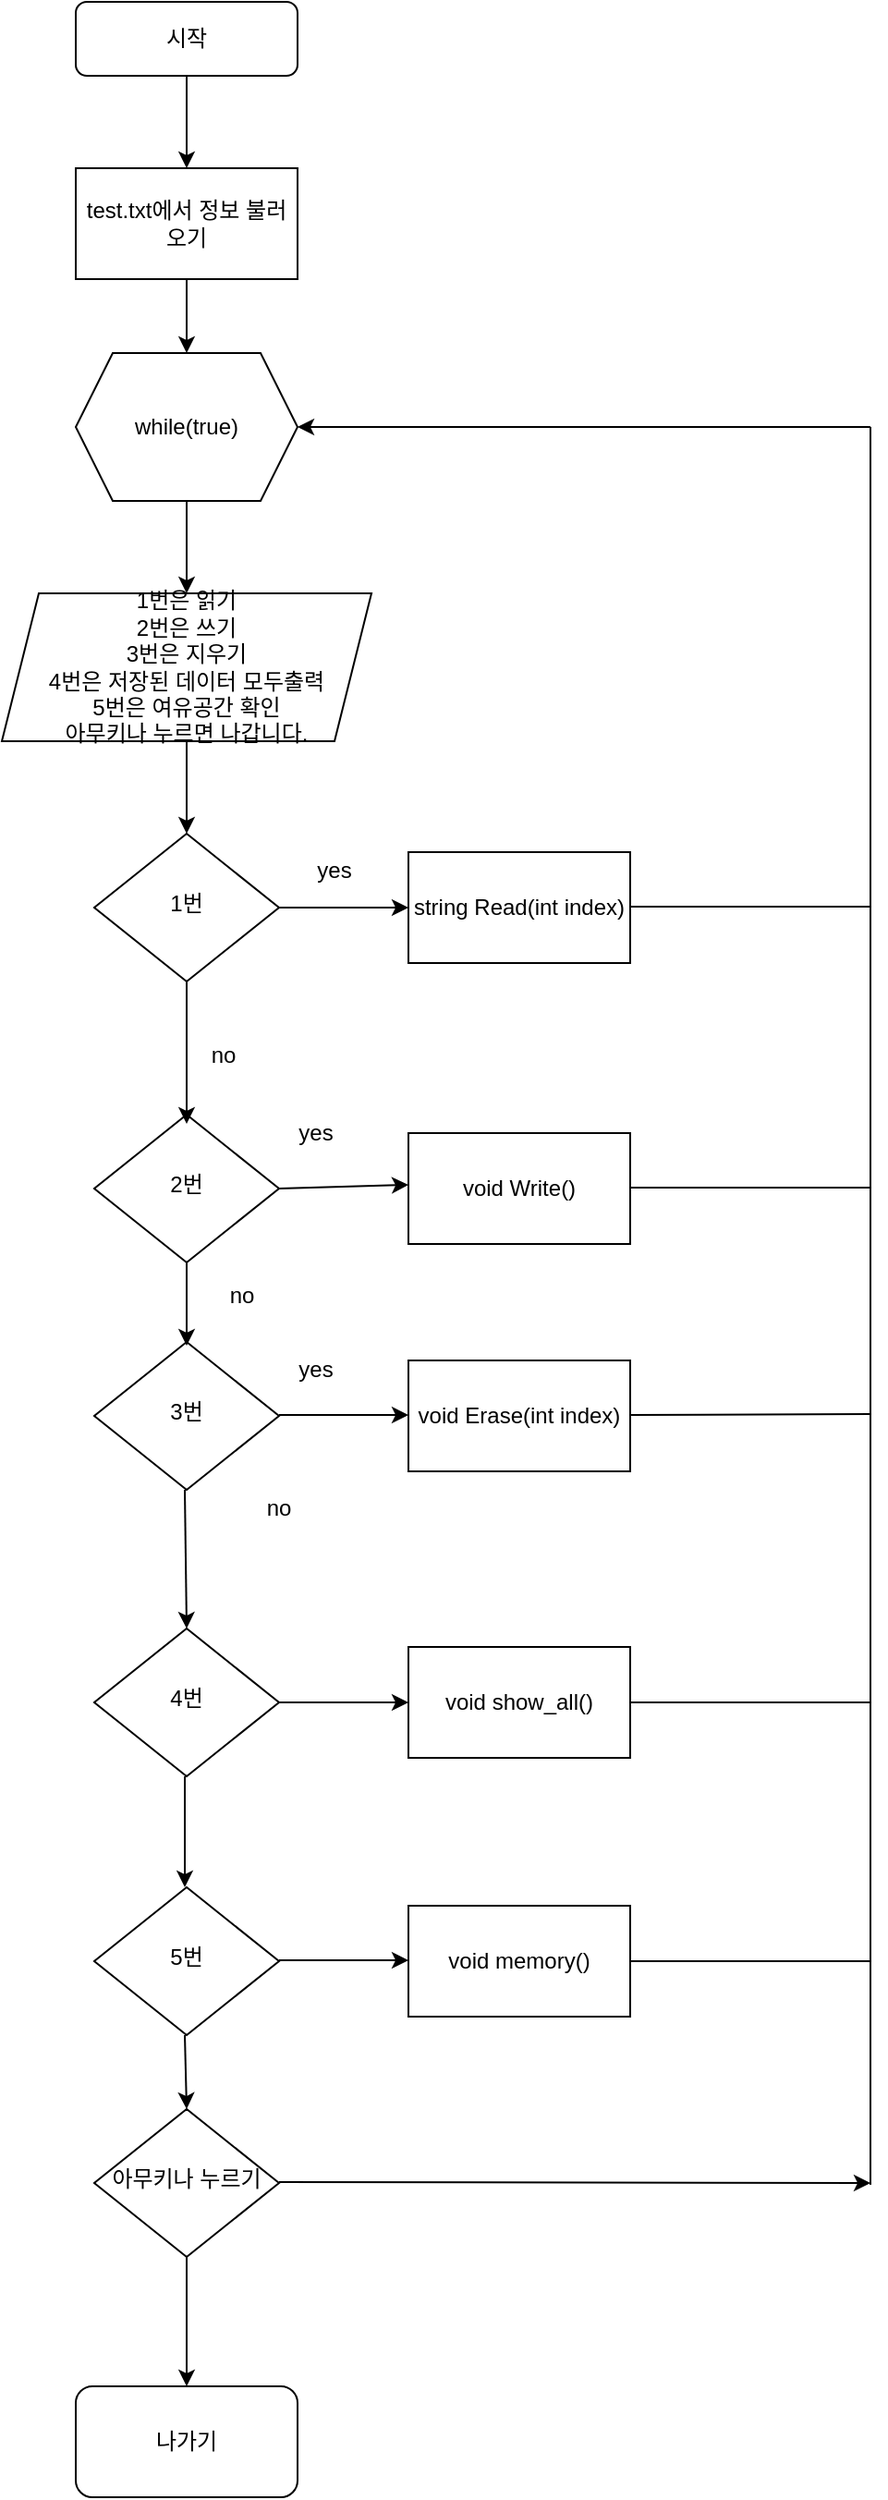 <mxfile version="13.10.6" type="github" pages="4">
  <diagram id="C5RBs43oDa-KdzZeNtuy" name="Page-1">
    <mxGraphModel dx="1422" dy="762" grid="1" gridSize="10" guides="1" tooltips="1" connect="1" arrows="1" fold="1" page="1" pageScale="1" pageWidth="1200" pageHeight="1920" math="0" shadow="0">
      <root>
        <mxCell id="WIyWlLk6GJQsqaUBKTNV-0" />
        <mxCell id="WIyWlLk6GJQsqaUBKTNV-1" parent="WIyWlLk6GJQsqaUBKTNV-0" />
        <mxCell id="WIyWlLk6GJQsqaUBKTNV-3" value="시작" style="rounded=1;whiteSpace=wrap;html=1;fontSize=12;glass=0;strokeWidth=1;shadow=0;" parent="WIyWlLk6GJQsqaUBKTNV-1" vertex="1">
          <mxGeometry x="160" y="80" width="120" height="40" as="geometry" />
        </mxCell>
        <mxCell id="WIyWlLk6GJQsqaUBKTNV-10" value="1번" style="rhombus;whiteSpace=wrap;html=1;shadow=0;fontFamily=Helvetica;fontSize=12;align=center;strokeWidth=1;spacing=6;spacingTop=-4;" parent="WIyWlLk6GJQsqaUBKTNV-1" vertex="1">
          <mxGeometry x="170" y="530" width="100" height="80" as="geometry" />
        </mxCell>
        <mxCell id="GWrZyjaNcycKDQl1QaTX-0" value="test.txt에서 정보 불러오기" style="rounded=0;whiteSpace=wrap;html=1;" parent="WIyWlLk6GJQsqaUBKTNV-1" vertex="1">
          <mxGeometry x="160" y="170" width="120" height="60" as="geometry" />
        </mxCell>
        <mxCell id="GWrZyjaNcycKDQl1QaTX-1" value="" style="endArrow=classic;html=1;exitX=0.5;exitY=1;exitDx=0;exitDy=0;" parent="WIyWlLk6GJQsqaUBKTNV-1" source="GWrZyjaNcycKDQl1QaTX-0" edge="1">
          <mxGeometry width="50" height="50" relative="1" as="geometry">
            <mxPoint x="540" y="420" as="sourcePoint" />
            <mxPoint x="220" y="270" as="targetPoint" />
          </mxGeometry>
        </mxCell>
        <mxCell id="GWrZyjaNcycKDQl1QaTX-4" value="" style="edgeStyle=orthogonalEdgeStyle;rounded=0;orthogonalLoop=1;jettySize=auto;html=1;exitX=0.5;exitY=1;exitDx=0;exitDy=0;entryX=0.5;entryY=0;entryDx=0;entryDy=0;" parent="WIyWlLk6GJQsqaUBKTNV-1" source="WIyWlLk6GJQsqaUBKTNV-3" target="GWrZyjaNcycKDQl1QaTX-0" edge="1">
          <mxGeometry relative="1" as="geometry">
            <mxPoint x="220" y="170" as="sourcePoint" />
            <mxPoint x="270" y="160" as="targetPoint" />
          </mxGeometry>
        </mxCell>
        <mxCell id="GWrZyjaNcycKDQl1QaTX-5" value="1번은 읽기&lt;br&gt;2번은 쓰기&lt;br&gt;3번은 지우기&lt;br&gt;4번은 저장된 데이터 모두출력&lt;br&gt;5번은 여유공간 확인&lt;br&gt;아무키나 누르면 나갑니다." style="shape=parallelogram;perimeter=parallelogramPerimeter;whiteSpace=wrap;html=1;fixedSize=1;" parent="WIyWlLk6GJQsqaUBKTNV-1" vertex="1">
          <mxGeometry x="120" y="400" width="200" height="80" as="geometry" />
        </mxCell>
        <mxCell id="GWrZyjaNcycKDQl1QaTX-6" value="" style="endArrow=classic;html=1;exitX=0.5;exitY=1;exitDx=0;exitDy=0;entryX=0.5;entryY=0;entryDx=0;entryDy=0;" parent="WIyWlLk6GJQsqaUBKTNV-1" source="GWrZyjaNcycKDQl1QaTX-5" target="WIyWlLk6GJQsqaUBKTNV-10" edge="1">
          <mxGeometry width="50" height="50" relative="1" as="geometry">
            <mxPoint x="230" y="460" as="sourcePoint" />
            <mxPoint x="590" y="497" as="targetPoint" />
          </mxGeometry>
        </mxCell>
        <mxCell id="GWrZyjaNcycKDQl1QaTX-7" value="2번" style="rhombus;whiteSpace=wrap;html=1;shadow=0;fontFamily=Helvetica;fontSize=12;align=center;strokeWidth=1;spacing=6;spacingTop=-4;" parent="WIyWlLk6GJQsqaUBKTNV-1" vertex="1">
          <mxGeometry x="170" y="682" width="100" height="80" as="geometry" />
        </mxCell>
        <mxCell id="GWrZyjaNcycKDQl1QaTX-8" value="3번" style="rhombus;whiteSpace=wrap;html=1;shadow=0;fontFamily=Helvetica;fontSize=12;align=center;strokeWidth=1;spacing=6;spacingTop=-4;" parent="WIyWlLk6GJQsqaUBKTNV-1" vertex="1">
          <mxGeometry x="170" y="805" width="100" height="80" as="geometry" />
        </mxCell>
        <mxCell id="GWrZyjaNcycKDQl1QaTX-9" value="" style="endArrow=classic;html=1;exitX=0.5;exitY=1;exitDx=0;exitDy=0;" parent="WIyWlLk6GJQsqaUBKTNV-1" source="WIyWlLk6GJQsqaUBKTNV-10" edge="1">
          <mxGeometry width="50" height="50" relative="1" as="geometry">
            <mxPoint x="219.5" y="637" as="sourcePoint" />
            <mxPoint x="220" y="687" as="targetPoint" />
          </mxGeometry>
        </mxCell>
        <mxCell id="GWrZyjaNcycKDQl1QaTX-10" value="" style="endArrow=classic;html=1;exitX=0.5;exitY=1;exitDx=0;exitDy=0;" parent="WIyWlLk6GJQsqaUBKTNV-1" source="GWrZyjaNcycKDQl1QaTX-7" edge="1">
          <mxGeometry width="50" height="50" relative="1" as="geometry">
            <mxPoint x="220" y="767" as="sourcePoint" />
            <mxPoint x="220" y="807" as="targetPoint" />
          </mxGeometry>
        </mxCell>
        <mxCell id="GWrZyjaNcycKDQl1QaTX-11" value="" style="endArrow=classic;html=1;exitX=1;exitY=0.5;exitDx=0;exitDy=0;" parent="WIyWlLk6GJQsqaUBKTNV-1" source="GWrZyjaNcycKDQl1QaTX-7" edge="1">
          <mxGeometry width="50" height="50" relative="1" as="geometry">
            <mxPoint x="230" y="770" as="sourcePoint" />
            <mxPoint x="340" y="720" as="targetPoint" />
          </mxGeometry>
        </mxCell>
        <mxCell id="GWrZyjaNcycKDQl1QaTX-12" value="" style="endArrow=classic;html=1;exitX=1;exitY=0.5;exitDx=0;exitDy=0;" parent="WIyWlLk6GJQsqaUBKTNV-1" edge="1">
          <mxGeometry width="50" height="50" relative="1" as="geometry">
            <mxPoint x="270" y="844.5" as="sourcePoint" />
            <mxPoint x="340" y="844.5" as="targetPoint" />
          </mxGeometry>
        </mxCell>
        <mxCell id="GWrZyjaNcycKDQl1QaTX-13" value="" style="endArrow=classic;html=1;exitX=1;exitY=0.5;exitDx=0;exitDy=0;" parent="WIyWlLk6GJQsqaUBKTNV-1" edge="1">
          <mxGeometry width="50" height="50" relative="1" as="geometry">
            <mxPoint x="270" y="570" as="sourcePoint" />
            <mxPoint x="340" y="570" as="targetPoint" />
          </mxGeometry>
        </mxCell>
        <mxCell id="GWrZyjaNcycKDQl1QaTX-17" value="while(true)" style="shape=hexagon;perimeter=hexagonPerimeter2;whiteSpace=wrap;html=1;fixedSize=1;" parent="WIyWlLk6GJQsqaUBKTNV-1" vertex="1">
          <mxGeometry x="160" y="270" width="120" height="80" as="geometry" />
        </mxCell>
        <mxCell id="GWrZyjaNcycKDQl1QaTX-19" value="" style="endArrow=none;html=1;" parent="WIyWlLk6GJQsqaUBKTNV-1" edge="1">
          <mxGeometry width="50" height="50" relative="1" as="geometry">
            <mxPoint x="460" y="569.5" as="sourcePoint" />
            <mxPoint x="590" y="569.5" as="targetPoint" />
          </mxGeometry>
        </mxCell>
        <mxCell id="GWrZyjaNcycKDQl1QaTX-22" value="" style="endArrow=classic;html=1;exitX=0.5;exitY=1;exitDx=0;exitDy=0;entryX=0.5;entryY=0;entryDx=0;entryDy=0;" parent="WIyWlLk6GJQsqaUBKTNV-1" source="GWrZyjaNcycKDQl1QaTX-17" target="GWrZyjaNcycKDQl1QaTX-5" edge="1">
          <mxGeometry width="50" height="50" relative="1" as="geometry">
            <mxPoint x="540" y="640" as="sourcePoint" />
            <mxPoint x="590" y="590" as="targetPoint" />
          </mxGeometry>
        </mxCell>
        <mxCell id="GWrZyjaNcycKDQl1QaTX-23" value="string Read(int index)" style="rounded=0;whiteSpace=wrap;html=1;" parent="WIyWlLk6GJQsqaUBKTNV-1" vertex="1">
          <mxGeometry x="340" y="540" width="120" height="60" as="geometry" />
        </mxCell>
        <mxCell id="GWrZyjaNcycKDQl1QaTX-24" value="void Write()" style="rounded=0;whiteSpace=wrap;html=1;" parent="WIyWlLk6GJQsqaUBKTNV-1" vertex="1">
          <mxGeometry x="340" y="692" width="120" height="60" as="geometry" />
        </mxCell>
        <mxCell id="GWrZyjaNcycKDQl1QaTX-25" value="void Erase(int index)" style="rounded=0;whiteSpace=wrap;html=1;" parent="WIyWlLk6GJQsqaUBKTNV-1" vertex="1">
          <mxGeometry x="340" y="815" width="120" height="60" as="geometry" />
        </mxCell>
        <mxCell id="GWrZyjaNcycKDQl1QaTX-26" value="" style="endArrow=none;html=1;" parent="WIyWlLk6GJQsqaUBKTNV-1" edge="1">
          <mxGeometry width="50" height="50" relative="1" as="geometry">
            <mxPoint x="590" y="310" as="sourcePoint" />
            <mxPoint x="590" y="1261" as="targetPoint" />
          </mxGeometry>
        </mxCell>
        <mxCell id="GWrZyjaNcycKDQl1QaTX-27" value="" style="endArrow=none;html=1;" parent="WIyWlLk6GJQsqaUBKTNV-1" edge="1">
          <mxGeometry width="50" height="50" relative="1" as="geometry">
            <mxPoint x="460" y="721.5" as="sourcePoint" />
            <mxPoint x="590" y="721.5" as="targetPoint" />
          </mxGeometry>
        </mxCell>
        <mxCell id="GWrZyjaNcycKDQl1QaTX-28" value="" style="endArrow=none;html=1;" parent="WIyWlLk6GJQsqaUBKTNV-1" edge="1">
          <mxGeometry width="50" height="50" relative="1" as="geometry">
            <mxPoint x="460" y="844.5" as="sourcePoint" />
            <mxPoint x="590" y="844" as="targetPoint" />
          </mxGeometry>
        </mxCell>
        <mxCell id="GWrZyjaNcycKDQl1QaTX-29" value="" style="endArrow=classic;html=1;entryX=1;entryY=0.5;entryDx=0;entryDy=0;" parent="WIyWlLk6GJQsqaUBKTNV-1" target="GWrZyjaNcycKDQl1QaTX-17" edge="1">
          <mxGeometry width="50" height="50" relative="1" as="geometry">
            <mxPoint x="590" y="310" as="sourcePoint" />
            <mxPoint x="590" y="570" as="targetPoint" />
          </mxGeometry>
        </mxCell>
        <mxCell id="GWrZyjaNcycKDQl1QaTX-30" value="" style="endArrow=classic;html=1;exitX=0.5;exitY=1;exitDx=0;exitDy=0;" parent="WIyWlLk6GJQsqaUBKTNV-1" source="uD3efrmcA1CGwfGC_i_0-4" target="GWrZyjaNcycKDQl1QaTX-31" edge="1">
          <mxGeometry width="50" height="50" relative="1" as="geometry">
            <mxPoint x="220" y="1340" as="sourcePoint" />
            <mxPoint x="220" y="1190" as="targetPoint" />
          </mxGeometry>
        </mxCell>
        <mxCell id="GWrZyjaNcycKDQl1QaTX-31" value="나가기" style="rounded=1;whiteSpace=wrap;html=1;" parent="WIyWlLk6GJQsqaUBKTNV-1" vertex="1">
          <mxGeometry x="160" y="1370" width="120" height="60" as="geometry" />
        </mxCell>
        <mxCell id="mLzmZ8bQxciS3WHzYxI5-0" value="yes" style="text;html=1;strokeColor=none;fillColor=none;align=center;verticalAlign=middle;whiteSpace=wrap;rounded=0;" parent="WIyWlLk6GJQsqaUBKTNV-1" vertex="1">
          <mxGeometry x="270" y="682" width="40" height="20" as="geometry" />
        </mxCell>
        <mxCell id="mLzmZ8bQxciS3WHzYxI5-1" value="yes" style="text;html=1;strokeColor=none;fillColor=none;align=center;verticalAlign=middle;whiteSpace=wrap;rounded=0;" parent="WIyWlLk6GJQsqaUBKTNV-1" vertex="1">
          <mxGeometry x="280" y="540" width="40" height="20" as="geometry" />
        </mxCell>
        <mxCell id="mLzmZ8bQxciS3WHzYxI5-2" value="no" style="text;html=1;strokeColor=none;fillColor=none;align=center;verticalAlign=middle;whiteSpace=wrap;rounded=0;" parent="WIyWlLk6GJQsqaUBKTNV-1" vertex="1">
          <mxGeometry x="220" y="640" width="40" height="20" as="geometry" />
        </mxCell>
        <mxCell id="mLzmZ8bQxciS3WHzYxI5-3" value="yes" style="text;html=1;strokeColor=none;fillColor=none;align=center;verticalAlign=middle;whiteSpace=wrap;rounded=0;" parent="WIyWlLk6GJQsqaUBKTNV-1" vertex="1">
          <mxGeometry x="270" y="810" width="40" height="20" as="geometry" />
        </mxCell>
        <mxCell id="mLzmZ8bQxciS3WHzYxI5-6" value="no" style="text;html=1;strokeColor=none;fillColor=none;align=center;verticalAlign=middle;whiteSpace=wrap;rounded=0;" parent="WIyWlLk6GJQsqaUBKTNV-1" vertex="1">
          <mxGeometry x="230" y="770" width="40" height="20" as="geometry" />
        </mxCell>
        <mxCell id="mLzmZ8bQxciS3WHzYxI5-7" value="no" style="text;html=1;strokeColor=none;fillColor=none;align=center;verticalAlign=middle;whiteSpace=wrap;rounded=0;" parent="WIyWlLk6GJQsqaUBKTNV-1" vertex="1">
          <mxGeometry x="250" y="885" width="40" height="20" as="geometry" />
        </mxCell>
        <mxCell id="uD3efrmcA1CGwfGC_i_0-0" value="" style="endArrow=classic;html=1;" parent="WIyWlLk6GJQsqaUBKTNV-1" edge="1">
          <mxGeometry width="50" height="50" relative="1" as="geometry">
            <mxPoint x="219" y="1040" as="sourcePoint" />
            <mxPoint x="219" y="1100" as="targetPoint" />
          </mxGeometry>
        </mxCell>
        <mxCell id="uD3efrmcA1CGwfGC_i_0-1" value="4번" style="rhombus;whiteSpace=wrap;html=1;shadow=0;fontFamily=Helvetica;fontSize=12;align=center;strokeWidth=1;spacing=6;spacingTop=-4;" parent="WIyWlLk6GJQsqaUBKTNV-1" vertex="1">
          <mxGeometry x="170" y="960" width="100" height="80" as="geometry" />
        </mxCell>
        <mxCell id="uD3efrmcA1CGwfGC_i_0-2" value="5번" style="rhombus;whiteSpace=wrap;html=1;shadow=0;fontFamily=Helvetica;fontSize=12;align=center;strokeWidth=1;spacing=6;spacingTop=-4;" parent="WIyWlLk6GJQsqaUBKTNV-1" vertex="1">
          <mxGeometry x="170" y="1100" width="100" height="80" as="geometry" />
        </mxCell>
        <mxCell id="uD3efrmcA1CGwfGC_i_0-3" value="" style="endArrow=classic;html=1;entryX=0.5;entryY=0;entryDx=0;entryDy=0;" parent="WIyWlLk6GJQsqaUBKTNV-1" target="uD3efrmcA1CGwfGC_i_0-1" edge="1">
          <mxGeometry width="50" height="50" relative="1" as="geometry">
            <mxPoint x="219" y="885" as="sourcePoint" />
            <mxPoint x="219" y="945" as="targetPoint" />
          </mxGeometry>
        </mxCell>
        <mxCell id="uD3efrmcA1CGwfGC_i_0-4" value="아무키나 누르기" style="rhombus;whiteSpace=wrap;html=1;shadow=0;fontFamily=Helvetica;fontSize=12;align=center;strokeWidth=1;spacing=6;spacingTop=-4;" parent="WIyWlLk6GJQsqaUBKTNV-1" vertex="1">
          <mxGeometry x="170" y="1220" width="100" height="80" as="geometry" />
        </mxCell>
        <mxCell id="uD3efrmcA1CGwfGC_i_0-5" value="" style="endArrow=classic;html=1;entryX=0.5;entryY=0;entryDx=0;entryDy=0;" parent="WIyWlLk6GJQsqaUBKTNV-1" target="uD3efrmcA1CGwfGC_i_0-4" edge="1">
          <mxGeometry width="50" height="50" relative="1" as="geometry">
            <mxPoint x="219" y="1180" as="sourcePoint" />
            <mxPoint x="219" y="1240" as="targetPoint" />
            <Array as="points" />
          </mxGeometry>
        </mxCell>
        <mxCell id="uD3efrmcA1CGwfGC_i_0-6" value="" style="endArrow=classic;html=1;exitX=1;exitY=0.5;exitDx=0;exitDy=0;" parent="WIyWlLk6GJQsqaUBKTNV-1" edge="1">
          <mxGeometry width="50" height="50" relative="1" as="geometry">
            <mxPoint x="270" y="1000" as="sourcePoint" />
            <mxPoint x="340" y="1000" as="targetPoint" />
          </mxGeometry>
        </mxCell>
        <mxCell id="uD3efrmcA1CGwfGC_i_0-7" value="" style="endArrow=classic;html=1;exitX=1;exitY=0.5;exitDx=0;exitDy=0;" parent="WIyWlLk6GJQsqaUBKTNV-1" edge="1">
          <mxGeometry width="50" height="50" relative="1" as="geometry">
            <mxPoint x="270" y="1139.5" as="sourcePoint" />
            <mxPoint x="340" y="1139.5" as="targetPoint" />
          </mxGeometry>
        </mxCell>
        <mxCell id="uD3efrmcA1CGwfGC_i_0-8" value="" style="endArrow=classic;html=1;exitX=1;exitY=0.5;exitDx=0;exitDy=0;" parent="WIyWlLk6GJQsqaUBKTNV-1" edge="1">
          <mxGeometry width="50" height="50" relative="1" as="geometry">
            <mxPoint x="270" y="1259.5" as="sourcePoint" />
            <mxPoint x="590" y="1260" as="targetPoint" />
          </mxGeometry>
        </mxCell>
        <mxCell id="DVyvDr-pAaB6TgfdGSic-0" value="void show_all()" style="rounded=0;whiteSpace=wrap;html=1;" vertex="1" parent="WIyWlLk6GJQsqaUBKTNV-1">
          <mxGeometry x="340" y="970" width="120" height="60" as="geometry" />
        </mxCell>
        <mxCell id="DVyvDr-pAaB6TgfdGSic-1" value="" style="endArrow=none;html=1;exitX=1;exitY=0.5;exitDx=0;exitDy=0;" edge="1" parent="WIyWlLk6GJQsqaUBKTNV-1" source="DVyvDr-pAaB6TgfdGSic-0">
          <mxGeometry width="50" height="50" relative="1" as="geometry">
            <mxPoint x="700" y="920" as="sourcePoint" />
            <mxPoint x="590" y="1000" as="targetPoint" />
          </mxGeometry>
        </mxCell>
        <mxCell id="DVyvDr-pAaB6TgfdGSic-2" value="void memory()" style="rounded=0;whiteSpace=wrap;html=1;" vertex="1" parent="WIyWlLk6GJQsqaUBKTNV-1">
          <mxGeometry x="340" y="1110" width="120" height="60" as="geometry" />
        </mxCell>
        <mxCell id="DVyvDr-pAaB6TgfdGSic-3" value="" style="endArrow=none;html=1;exitX=1;exitY=0.5;exitDx=0;exitDy=0;" edge="1" parent="WIyWlLk6GJQsqaUBKTNV-1" source="DVyvDr-pAaB6TgfdGSic-2">
          <mxGeometry width="50" height="50" relative="1" as="geometry">
            <mxPoint x="700" y="920" as="sourcePoint" />
            <mxPoint x="590" y="1140" as="targetPoint" />
          </mxGeometry>
        </mxCell>
      </root>
    </mxGraphModel>
  </diagram>
  <diagram id="UXx0UDgpDWYQ-m2BHUI9" name="read">
    <mxGraphModel dx="1673" dy="896" grid="1" gridSize="10" guides="1" tooltips="1" connect="1" arrows="1" fold="1" page="1" pageScale="1" pageWidth="1200" pageHeight="1920" math="0" shadow="0">
      <root>
        <mxCell id="nHNF5p9YQzg7h9onFJFE-0" />
        <mxCell id="nHNF5p9YQzg7h9onFJFE-1" parent="nHNF5p9YQzg7h9onFJFE-0" />
        <mxCell id="nHNF5p9YQzg7h9onFJFE-2" value="string Read(int index)" style="rounded=0;whiteSpace=wrap;html=1;" parent="nHNF5p9YQzg7h9onFJFE-1" vertex="1">
          <mxGeometry x="460" y="610" width="120" height="60" as="geometry" />
        </mxCell>
        <mxCell id="nHNF5p9YQzg7h9onFJFE-3" value="" style="endArrow=classic;html=1;exitX=0.5;exitY=1;exitDx=0;exitDy=0;" parent="nHNF5p9YQzg7h9onFJFE-1" source="nHNF5p9YQzg7h9onFJFE-2" edge="1">
          <mxGeometry width="50" height="50" relative="1" as="geometry">
            <mxPoint x="570" y="920" as="sourcePoint" />
            <mxPoint x="520" y="720" as="targetPoint" />
          </mxGeometry>
        </mxCell>
        <mxCell id="-QjFSBFWmgFgffnGx9Cv-0" value="index 값에 따른 매핑테이블 확인" style="rounded=0;whiteSpace=wrap;html=1;" parent="nHNF5p9YQzg7h9onFJFE-1" vertex="1">
          <mxGeometry x="460" y="720" width="120" height="60" as="geometry" />
        </mxCell>
        <mxCell id="-QjFSBFWmgFgffnGx9Cv-1" value="" style="endArrow=classic;html=1;entryX=0.5;entryY=0;entryDx=0;entryDy=0;" parent="nHNF5p9YQzg7h9onFJFE-1" edge="1">
          <mxGeometry width="50" height="50" relative="1" as="geometry">
            <mxPoint x="520" y="780" as="sourcePoint" />
            <mxPoint x="520" y="840" as="targetPoint" />
          </mxGeometry>
        </mxCell>
        <mxCell id="-QjFSBFWmgFgffnGx9Cv-4" value="" style="endArrow=classic;html=1;entryX=0.5;entryY=0;entryDx=0;entryDy=0;" parent="nHNF5p9YQzg7h9onFJFE-1" edge="1">
          <mxGeometry width="50" height="50" relative="1" as="geometry">
            <mxPoint x="520" y="1290" as="sourcePoint" />
            <mxPoint x="520" y="1350" as="targetPoint" />
          </mxGeometry>
        </mxCell>
        <mxCell id="dXvkZuYCz6-I768g0m5a-1" value="인덱스 값삽입" style="rounded=1;whiteSpace=wrap;html=1;" vertex="1" parent="nHNF5p9YQzg7h9onFJFE-1">
          <mxGeometry x="460" y="500" width="120" height="60" as="geometry" />
        </mxCell>
        <mxCell id="dXvkZuYCz6-I768g0m5a-3" value="" style="endArrow=classic;html=1;exitX=0.5;exitY=1;exitDx=0;exitDy=0;" edge="1" parent="nHNF5p9YQzg7h9onFJFE-1">
          <mxGeometry width="50" height="50" relative="1" as="geometry">
            <mxPoint x="519.5" y="560" as="sourcePoint" />
            <mxPoint x="519.5" y="610" as="targetPoint" />
          </mxGeometry>
        </mxCell>
        <mxCell id="66rAhRUjxYPxVkF_fpuW-2" value="" style="edgeStyle=orthogonalEdgeStyle;rounded=0;orthogonalLoop=1;jettySize=auto;html=1;exitX=0.5;exitY=1;exitDx=0;exitDy=0;" edge="1" parent="nHNF5p9YQzg7h9onFJFE-1" source="vmv-8hKs7HG7wjvZHIon-3" target="66rAhRUjxYPxVkF_fpuW-1">
          <mxGeometry relative="1" as="geometry">
            <mxPoint x="520" y="1290" as="sourcePoint" />
          </mxGeometry>
        </mxCell>
        <mxCell id="dXvkZuYCz6-I768g0m5a-5" value="비어있나?" style="rhombus;whiteSpace=wrap;html=1;" vertex="1" parent="nHNF5p9YQzg7h9onFJFE-1">
          <mxGeometry x="440" y="840" width="160" height="80" as="geometry" />
        </mxCell>
        <mxCell id="dXvkZuYCz6-I768g0m5a-6" value="yse" style="text;html=1;strokeColor=none;fillColor=none;align=center;verticalAlign=middle;whiteSpace=wrap;rounded=0;" vertex="1" parent="nHNF5p9YQzg7h9onFJFE-1">
          <mxGeometry x="530" y="1300" width="40" height="20" as="geometry" />
        </mxCell>
        <mxCell id="dXvkZuYCz6-I768g0m5a-8" value="" style="endArrow=classic;html=1;exitX=1;exitY=0.5;exitDx=0;exitDy=0;" edge="1" parent="nHNF5p9YQzg7h9onFJFE-1" source="dXvkZuYCz6-I768g0m5a-5">
          <mxGeometry width="50" height="50" relative="1" as="geometry">
            <mxPoint x="530" y="790" as="sourcePoint" />
            <mxPoint x="680" y="880" as="targetPoint" />
          </mxGeometry>
        </mxCell>
        <mxCell id="66rAhRUjxYPxVkF_fpuW-0" value="&quot;emtpy&quot;반환" style="rounded=1;whiteSpace=wrap;html=1;" vertex="1" parent="nHNF5p9YQzg7h9onFJFE-1">
          <mxGeometry x="680" y="850" width="120" height="60" as="geometry" />
        </mxCell>
        <mxCell id="66rAhRUjxYPxVkF_fpuW-1" value="값 반환" style="rounded=1;whiteSpace=wrap;html=1;" vertex="1" parent="nHNF5p9YQzg7h9onFJFE-1">
          <mxGeometry x="460" y="1320" width="120" height="60" as="geometry" />
        </mxCell>
        <mxCell id="66rAhRUjxYPxVkF_fpuW-3" value="yes" style="text;html=1;strokeColor=none;fillColor=none;align=center;verticalAlign=middle;whiteSpace=wrap;rounded=0;" vertex="1" parent="nHNF5p9YQzg7h9onFJFE-1">
          <mxGeometry x="610" y="830" width="40" height="20" as="geometry" />
        </mxCell>
        <mxCell id="66rAhRUjxYPxVkF_fpuW-4" value="매핑테이블 연결" style="rounded=0;whiteSpace=wrap;html=1;" vertex="1" parent="nHNF5p9YQzg7h9onFJFE-1">
          <mxGeometry x="460" y="950" width="120" height="60" as="geometry" />
        </mxCell>
        <mxCell id="66rAhRUjxYPxVkF_fpuW-7" value="" style="endArrow=classic;html=1;exitX=0.5;exitY=1;exitDx=0;exitDy=0;entryX=0.5;entryY=0;entryDx=0;entryDy=0;" edge="1" parent="nHNF5p9YQzg7h9onFJFE-1" source="dXvkZuYCz6-I768g0m5a-5" target="66rAhRUjxYPxVkF_fpuW-4">
          <mxGeometry width="50" height="50" relative="1" as="geometry">
            <mxPoint x="570" y="830" as="sourcePoint" />
            <mxPoint x="620" y="780" as="targetPoint" />
          </mxGeometry>
        </mxCell>
        <mxCell id="vmv-8hKs7HG7wjvZHIon-0" value="iter!=ssd.end()&lt;br&gt;(ssd순회)" style="shape=hexagon;perimeter=hexagonPerimeter2;whiteSpace=wrap;html=1;fixedSize=1;" vertex="1" parent="nHNF5p9YQzg7h9onFJFE-1">
          <mxGeometry x="460" y="1050" width="120" height="80" as="geometry" />
        </mxCell>
        <mxCell id="vmv-8hKs7HG7wjvZHIon-1" value="" style="endArrow=classic;html=1;exitX=0.5;exitY=1;exitDx=0;exitDy=0;entryX=0.5;entryY=0;entryDx=0;entryDy=0;" edge="1" parent="nHNF5p9YQzg7h9onFJFE-1" source="66rAhRUjxYPxVkF_fpuW-4" target="vmv-8hKs7HG7wjvZHIon-0">
          <mxGeometry width="50" height="50" relative="1" as="geometry">
            <mxPoint x="570" y="1130" as="sourcePoint" />
            <mxPoint x="620" y="1080" as="targetPoint" />
          </mxGeometry>
        </mxCell>
        <mxCell id="vmv-8hKs7HG7wjvZHIon-2" value="" style="endArrow=classic;html=1;" edge="1" parent="nHNF5p9YQzg7h9onFJFE-1">
          <mxGeometry width="50" height="50" relative="1" as="geometry">
            <mxPoint x="520" y="1130" as="sourcePoint" />
            <mxPoint x="520" y="1160" as="targetPoint" />
          </mxGeometry>
        </mxCell>
        <mxCell id="vmv-8hKs7HG7wjvZHIon-3" value="값을 찾았나?" style="rhombus;whiteSpace=wrap;html=1;" vertex="1" parent="nHNF5p9YQzg7h9onFJFE-1">
          <mxGeometry x="440" y="1160" width="160" height="80" as="geometry" />
        </mxCell>
        <mxCell id="3MGkx1sAc-2OTYzZhFEV-2" value="" style="endArrow=none;html=1;exitX=1;exitY=0.5;exitDx=0;exitDy=0;" edge="1" parent="nHNF5p9YQzg7h9onFJFE-1" source="vmv-8hKs7HG7wjvZHIon-3">
          <mxGeometry width="50" height="50" relative="1" as="geometry">
            <mxPoint x="570" y="1020" as="sourcePoint" />
            <mxPoint x="680" y="1200" as="targetPoint" />
          </mxGeometry>
        </mxCell>
        <mxCell id="3MGkx1sAc-2OTYzZhFEV-4" value="" style="endArrow=none;html=1;" edge="1" parent="nHNF5p9YQzg7h9onFJFE-1">
          <mxGeometry width="50" height="50" relative="1" as="geometry">
            <mxPoint x="680" y="1200" as="sourcePoint" />
            <mxPoint x="680" y="1090" as="targetPoint" />
          </mxGeometry>
        </mxCell>
        <mxCell id="3MGkx1sAc-2OTYzZhFEV-5" value="" style="endArrow=classic;html=1;entryX=1;entryY=0.5;entryDx=0;entryDy=0;" edge="1" parent="nHNF5p9YQzg7h9onFJFE-1" target="vmv-8hKs7HG7wjvZHIon-0">
          <mxGeometry width="50" height="50" relative="1" as="geometry">
            <mxPoint x="680" y="1090" as="sourcePoint" />
            <mxPoint x="620" y="970" as="targetPoint" />
          </mxGeometry>
        </mxCell>
        <mxCell id="3MGkx1sAc-2OTYzZhFEV-6" value="no" style="text;html=1;strokeColor=none;fillColor=none;align=center;verticalAlign=middle;whiteSpace=wrap;rounded=0;" vertex="1" parent="nHNF5p9YQzg7h9onFJFE-1">
          <mxGeometry x="600" y="1170" width="40" height="20" as="geometry" />
        </mxCell>
      </root>
    </mxGraphModel>
  </diagram>
  <diagram id="EXGSsnaZNPkZNjQw48HR" name="write">
    <mxGraphModel dx="1673" dy="896" grid="1" gridSize="10" guides="1" tooltips="1" connect="1" arrows="1" fold="1" page="1" pageScale="1" pageWidth="1200" pageHeight="1920" math="0" shadow="0">
      <root>
        <mxCell id="HR1v6DzMPCE_BCTofXie-0" />
        <mxCell id="HR1v6DzMPCE_BCTofXie-1" parent="HR1v6DzMPCE_BCTofXie-0" />
        <mxCell id="HR1v6DzMPCE_BCTofXie-3" value="" style="endArrow=classic;html=1;exitX=0.5;exitY=1;exitDx=0;exitDy=0;" parent="HR1v6DzMPCE_BCTofXie-1" edge="1">
          <mxGeometry width="50" height="50" relative="1" as="geometry">
            <mxPoint x="500" y="170" as="sourcePoint" />
            <mxPoint x="500" y="240" as="targetPoint" />
          </mxGeometry>
        </mxCell>
        <mxCell id="HR1v6DzMPCE_BCTofXie-4" value="void&amp;nbsp; write()" style="rounded=0;whiteSpace=wrap;html=1;" parent="HR1v6DzMPCE_BCTofXie-1" vertex="1">
          <mxGeometry x="440" y="240" width="120" height="60" as="geometry" />
        </mxCell>
        <mxCell id="7JspU4m3DyOyG3TU4yFu-0" value="" style="endArrow=classic;html=1;exitX=0.5;exitY=1;exitDx=0;exitDy=0;" edge="1" parent="HR1v6DzMPCE_BCTofXie-1" source="HR1v6DzMPCE_BCTofXie-4">
          <mxGeometry width="50" height="50" relative="1" as="geometry">
            <mxPoint x="570" y="420" as="sourcePoint" />
            <mxPoint x="500" y="380" as="targetPoint" />
          </mxGeometry>
        </mxCell>
        <mxCell id="C--sj3F9YyIrA2u_dTtu-0" value="인덱스 값삽입" style="rounded=1;whiteSpace=wrap;html=1;" vertex="1" parent="HR1v6DzMPCE_BCTofXie-1">
          <mxGeometry x="440" y="110" width="120" height="60" as="geometry" />
        </mxCell>
        <mxCell id="1lH6JmTpSALXL0wWJ68_-0" value="메모리가 충분한가?" style="rhombus;whiteSpace=wrap;html=1;" vertex="1" parent="HR1v6DzMPCE_BCTofXie-1">
          <mxGeometry x="440" y="380" width="120" height="80" as="geometry" />
        </mxCell>
        <mxCell id="1lH6JmTpSALXL0wWJ68_-1" value="" style="endArrow=classic;html=1;exitX=1;exitY=0.5;exitDx=0;exitDy=0;" edge="1" parent="HR1v6DzMPCE_BCTofXie-1" source="1lH6JmTpSALXL0wWJ68_-0">
          <mxGeometry width="50" height="50" relative="1" as="geometry">
            <mxPoint x="570" y="420" as="sourcePoint" />
            <mxPoint x="640" y="420" as="targetPoint" />
          </mxGeometry>
        </mxCell>
        <mxCell id="1lH6JmTpSALXL0wWJ68_-2" value="메모리 추가" style="rounded=0;whiteSpace=wrap;html=1;" vertex="1" parent="HR1v6DzMPCE_BCTofXie-1">
          <mxGeometry x="640" y="390" width="120" height="60" as="geometry" />
        </mxCell>
        <mxCell id="1lH6JmTpSALXL0wWJ68_-3" value="" style="endArrow=classic;html=1;" edge="1" parent="HR1v6DzMPCE_BCTofXie-1">
          <mxGeometry width="50" height="50" relative="1" as="geometry">
            <mxPoint x="500" y="460" as="sourcePoint" />
            <mxPoint x="500" y="520" as="targetPoint" />
          </mxGeometry>
        </mxCell>
        <mxCell id="1lH6JmTpSALXL0wWJ68_-6" value="iter!=ssd.end()&lt;br&gt;(ssd순회)" style="shape=hexagon;perimeter=hexagonPerimeter2;whiteSpace=wrap;html=1;fixedSize=1;" vertex="1" parent="HR1v6DzMPCE_BCTofXie-1">
          <mxGeometry x="440" y="520" width="120" height="80" as="geometry" />
        </mxCell>
        <mxCell id="1lH6JmTpSALXL0wWJ68_-7" value="" style="endArrow=classic;html=1;entryX=1;entryY=0.5;entryDx=0;entryDy=0;" edge="1" parent="HR1v6DzMPCE_BCTofXie-1" target="1lH6JmTpSALXL0wWJ68_-6">
          <mxGeometry width="50" height="50" relative="1" as="geometry">
            <mxPoint x="700" y="560" as="sourcePoint" />
            <mxPoint x="620" y="370" as="targetPoint" />
          </mxGeometry>
        </mxCell>
        <mxCell id="1lH6JmTpSALXL0wWJ68_-8" value="" style="endArrow=none;html=1;exitX=0.5;exitY=1;exitDx=0;exitDy=0;" edge="1" parent="HR1v6DzMPCE_BCTofXie-1" source="1lH6JmTpSALXL0wWJ68_-2">
          <mxGeometry width="50" height="50" relative="1" as="geometry">
            <mxPoint x="570" y="420" as="sourcePoint" />
            <mxPoint x="700" y="560" as="targetPoint" />
          </mxGeometry>
        </mxCell>
        <mxCell id="1lH6JmTpSALXL0wWJ68_-10" value="" style="endArrow=none;html=1;" edge="1" parent="HR1v6DzMPCE_BCTofXie-1">
          <mxGeometry width="50" height="50" relative="1" as="geometry">
            <mxPoint x="440" y="759.5" as="sourcePoint" />
            <mxPoint x="360" y="759.5" as="targetPoint" />
          </mxGeometry>
        </mxCell>
        <mxCell id="1lH6JmTpSALXL0wWJ68_-11" value="" style="endArrow=none;html=1;" edge="1" parent="HR1v6DzMPCE_BCTofXie-1">
          <mxGeometry width="50" height="50" relative="1" as="geometry">
            <mxPoint x="360" y="760" as="sourcePoint" />
            <mxPoint x="360" y="560" as="targetPoint" />
          </mxGeometry>
        </mxCell>
        <mxCell id="Jgxb35aIqk8uIyB2DHJ4-0" value="빈공간을 찾았나?" style="rhombus;whiteSpace=wrap;html=1;" vertex="1" parent="HR1v6DzMPCE_BCTofXie-1">
          <mxGeometry x="440" y="720" width="120" height="80" as="geometry" />
        </mxCell>
        <mxCell id="Jgxb35aIqk8uIyB2DHJ4-1" value="" style="endArrow=classic;html=1;exitX=0.5;exitY=1;exitDx=0;exitDy=0;" edge="1" parent="HR1v6DzMPCE_BCTofXie-1" source="1lH6JmTpSALXL0wWJ68_-6" target="Jgxb35aIqk8uIyB2DHJ4-0">
          <mxGeometry width="50" height="50" relative="1" as="geometry">
            <mxPoint x="570" y="520" as="sourcePoint" />
            <mxPoint x="620" y="470" as="targetPoint" />
          </mxGeometry>
        </mxCell>
        <mxCell id="Jgxb35aIqk8uIyB2DHJ4-3" value="" style="endArrow=classic;html=1;entryX=0;entryY=0.5;entryDx=0;entryDy=0;" edge="1" parent="HR1v6DzMPCE_BCTofXie-1" target="1lH6JmTpSALXL0wWJ68_-6">
          <mxGeometry width="50" height="50" relative="1" as="geometry">
            <mxPoint x="360" y="560" as="sourcePoint" />
            <mxPoint x="620" y="470" as="targetPoint" />
          </mxGeometry>
        </mxCell>
        <mxCell id="Jgxb35aIqk8uIyB2DHJ4-4" value="" style="endArrow=classic;html=1;exitX=0.5;exitY=1;exitDx=0;exitDy=0;" edge="1" parent="HR1v6DzMPCE_BCTofXie-1" source="Jgxb35aIqk8uIyB2DHJ4-0">
          <mxGeometry width="50" height="50" relative="1" as="geometry">
            <mxPoint x="570" y="820" as="sourcePoint" />
            <mxPoint x="500" y="880" as="targetPoint" />
          </mxGeometry>
        </mxCell>
        <mxCell id="Jgxb35aIqk8uIyB2DHJ4-6" value="no&lt;span style=&quot;color: rgba(0 , 0 , 0 , 0) ; font-family: monospace ; font-size: 0px&quot;&gt;%3CmxGraphModel%3E%3Croot%3E%3CmxCell%20id%3D%220%22%2F%3E%3CmxCell%20id%3D%221%22%20parent%3D%220%22%2F%3E%3CmxCell%20id%3D%222%22%20value%3D%22%22%20style%3D%22endArrow%3Dclassic%3Bhtml%3D1%3BexitX%3D0.5%3BexitY%3D1%3BexitDx%3D0%3BexitDy%3D0%3B%22%20edge%3D%221%22%20parent%3D%221%22%3E%3CmxGeometry%20width%3D%2250%22%20height%3D%2250%22%20relative%3D%221%22%20as%3D%22geometry%22%3E%3CmxPoint%20x%3D%22560%22%20y%3D%22760%22%20as%3D%22sourcePoint%22%2F%3E%3CmxPoint%20x%3D%22640%22%20y%3D%22760%22%20as%3D%22targetPoint%22%2F%3E%3C%2FmxGeometry%3E%3C%2FmxCell%3E%3C%2Froot%3E%3C%2FmxGraphModel%3E&lt;/span&gt;" style="text;html=1;strokeColor=none;fillColor=none;align=center;verticalAlign=middle;whiteSpace=wrap;rounded=0;" vertex="1" parent="HR1v6DzMPCE_BCTofXie-1">
          <mxGeometry x="390" y="730" width="40" height="20" as="geometry" />
        </mxCell>
        <mxCell id="Jgxb35aIqk8uIyB2DHJ4-7" value="yes&lt;span style=&quot;color: rgba(0 , 0 , 0 , 0) ; font-family: monospace ; font-size: 0px&quot;&gt;%3CmxGraphModel%3E%3Croot%3E%3CmxCell%20id%3D%220%22%2F%3E%3CmxCell%20id%3D%221%22%20parent%3D%220%22%2F%3E%3CmxCell%20id%3D%222%22%20value%3D%22%22%20style%3D%22endArrow%3Dclassic%3Bhtml%3D1%3BexitX%3D0.5%3BexitY%3D1%3BexitDx%3D0%3BexitDy%3D0%3B%22%20edge%3D%221%22%20parent%3D%221%22%3E%3CmxGeometry%20width%3D%2250%22%20height%3D%2250%22%20relative%3D%221%22%20as%3D%22geometry%22%3E%3CmxPoint%20x%3D%22560%22%20y%3D%22760%22%20as%3D%22sourcePoint%22%2F%3E%3CmxPoint%20x%3D%22640%22%20y%3D%22760%22%20as%3D%22targetPoint%22%2F%3E%3C%2FmxGeometry%3E%3C%2FmxCell%3E%3C%2Froot%3E%3C%2FmxGraphModel%3E&lt;/span&gt;" style="text;html=1;strokeColor=none;fillColor=none;align=center;verticalAlign=middle;whiteSpace=wrap;rounded=0;" vertex="1" parent="HR1v6DzMPCE_BCTofXie-1">
          <mxGeometry x="510" y="840" width="40" height="20" as="geometry" />
        </mxCell>
        <mxCell id="Jgxb35aIqk8uIyB2DHJ4-8" value="값 삽입" style="rounded=1;whiteSpace=wrap;html=1;" vertex="1" parent="HR1v6DzMPCE_BCTofXie-1">
          <mxGeometry x="440" y="880" width="120" height="60" as="geometry" />
        </mxCell>
      </root>
    </mxGraphModel>
  </diagram>
  <diagram id="oEFHM0g6E0xDTOH_83b2" name="erase">
    <mxGraphModel dx="1673" dy="896" grid="1" gridSize="10" guides="1" tooltips="1" connect="1" arrows="1" fold="1" page="1" pageScale="1" pageWidth="1200" pageHeight="1920" math="0" shadow="0">
      <root>
        <mxCell id="cABiX3Z68AWyx_w7L_8c-0" />
        <mxCell id="cABiX3Z68AWyx_w7L_8c-1" parent="cABiX3Z68AWyx_w7L_8c-0" />
        <mxCell id="cABiX3Z68AWyx_w7L_8c-2" value="void erase(int index)" style="rounded=0;whiteSpace=wrap;html=1;" parent="cABiX3Z68AWyx_w7L_8c-1" vertex="1">
          <mxGeometry x="540" y="360" width="120" height="60" as="geometry" />
        </mxCell>
        <mxCell id="NHYBoZbIRT_mwytko0Kx-1" value="" style="endArrow=classic;html=1;exitX=0.5;exitY=1;exitDx=0;exitDy=0;entryX=0.5;entryY=0;entryDx=0;entryDy=0;" parent="cABiX3Z68AWyx_w7L_8c-1" source="cABiX3Z68AWyx_w7L_8c-2" edge="1">
          <mxGeometry width="50" height="50" relative="1" as="geometry">
            <mxPoint x="570" y="420" as="sourcePoint" />
            <mxPoint x="600" y="490" as="targetPoint" />
          </mxGeometry>
        </mxCell>
        <mxCell id="ELa2jrJP-5HbkUJJF5a8-0" value="인덱스 값 삽입" style="rounded=1;whiteSpace=wrap;html=1;" vertex="1" parent="cABiX3Z68AWyx_w7L_8c-1">
          <mxGeometry x="540" y="230" width="120" height="60" as="geometry" />
        </mxCell>
        <mxCell id="ELa2jrJP-5HbkUJJF5a8-1" value="" style="endArrow=classic;html=1;exitX=0.5;exitY=1;exitDx=0;exitDy=0;entryX=0.5;entryY=0;entryDx=0;entryDy=0;" edge="1" parent="cABiX3Z68AWyx_w7L_8c-1">
          <mxGeometry width="50" height="50" relative="1" as="geometry">
            <mxPoint x="600" y="290" as="sourcePoint" />
            <mxPoint x="600" y="360" as="targetPoint" />
          </mxGeometry>
        </mxCell>
        <mxCell id="ELa2jrJP-5HbkUJJF5a8-2" value="존재하는 데이터인가?" style="rhombus;whiteSpace=wrap;html=1;" vertex="1" parent="cABiX3Z68AWyx_w7L_8c-1">
          <mxGeometry x="540" y="490" width="120" height="80" as="geometry" />
        </mxCell>
        <mxCell id="ELa2jrJP-5HbkUJJF5a8-3" value="" style="endArrow=classic;html=1;" edge="1" parent="cABiX3Z68AWyx_w7L_8c-1" target="ELa2jrJP-5HbkUJJF5a8-6">
          <mxGeometry width="50" height="50" relative="1" as="geometry">
            <mxPoint x="600" y="570" as="sourcePoint" />
            <mxPoint x="600" y="620" as="targetPoint" />
          </mxGeometry>
        </mxCell>
        <mxCell id="ELa2jrJP-5HbkUJJF5a8-4" value="" style="endArrow=classic;html=1;exitX=1;exitY=0.5;exitDx=0;exitDy=0;" edge="1" parent="cABiX3Z68AWyx_w7L_8c-1" source="ELa2jrJP-5HbkUJJF5a8-2">
          <mxGeometry width="50" height="50" relative="1" as="geometry">
            <mxPoint x="570" y="410" as="sourcePoint" />
            <mxPoint x="710" y="530" as="targetPoint" />
          </mxGeometry>
        </mxCell>
        <mxCell id="ELa2jrJP-5HbkUJJF5a8-5" value="&quot;없는 데이터입니다&quot;" style="rounded=1;whiteSpace=wrap;html=1;" vertex="1" parent="cABiX3Z68AWyx_w7L_8c-1">
          <mxGeometry x="710" y="500" width="120" height="60" as="geometry" />
        </mxCell>
        <mxCell id="ELa2jrJP-5HbkUJJF5a8-6" value="복사" style="rounded=0;whiteSpace=wrap;html=1;" vertex="1" parent="cABiX3Z68AWyx_w7L_8c-1">
          <mxGeometry x="540" y="610" width="120" height="60" as="geometry" />
        </mxCell>
        <mxCell id="ELa2jrJP-5HbkUJJF5a8-7" value="" style="endArrow=classic;html=1;exitX=0.5;exitY=1;exitDx=0;exitDy=0;" edge="1" parent="cABiX3Z68AWyx_w7L_8c-1" source="ELa2jrJP-5HbkUJJF5a8-6" target="ELa2jrJP-5HbkUJJF5a8-9">
          <mxGeometry width="50" height="50" relative="1" as="geometry">
            <mxPoint x="570" y="610" as="sourcePoint" />
            <mxPoint x="602" y="720" as="targetPoint" />
          </mxGeometry>
        </mxCell>
        <mxCell id="ELa2jrJP-5HbkUJJF5a8-13" value="" style="edgeStyle=orthogonalEdgeStyle;rounded=0;orthogonalLoop=1;jettySize=auto;html=1;" edge="1" parent="cABiX3Z68AWyx_w7L_8c-1" source="ELa2jrJP-5HbkUJJF5a8-9" target="ELa2jrJP-5HbkUJJF5a8-11">
          <mxGeometry relative="1" as="geometry" />
        </mxCell>
        <mxCell id="ELa2jrJP-5HbkUJJF5a8-9" value="지우기&lt;span style=&quot;color: rgba(0 , 0 , 0 , 0) ; font-family: monospace ; font-size: 0px&quot;&gt;%3CmxGraphModel%3E%3Croot%3E%3CmxCell%20id%3D%220%22%2F%3E%3CmxCell%20id%3D%221%22%20parent%3D%220%22%2F%3E%3CmxCell%20id%3D%222%22%20value%3D%22%22%20style%3D%22whiteSpace%3Dwrap%3Bhtml%3D1%3Baspect%3Dfixed%3B%22%20vertex%3D%221%22%20parent%3D%221%22%3E%3CmxGeometry%20x%3D%22550%22%20y%3D%22720%22%20width%3D%22110%22%20height%3D%22110%22%20as%3D%22geometry%22%2F%3E%3C%2FmxCell%3E%3C%2Froot%3E%3C%2FmxGraphModel%3E&lt;/span&gt;" style="rounded=0;whiteSpace=wrap;html=1;" vertex="1" parent="cABiX3Z68AWyx_w7L_8c-1">
          <mxGeometry x="540" y="710" width="120" height="60" as="geometry" />
        </mxCell>
        <mxCell id="ELa2jrJP-5HbkUJJF5a8-11" value="쓰기" style="rounded=0;whiteSpace=wrap;html=1;" vertex="1" parent="cABiX3Z68AWyx_w7L_8c-1">
          <mxGeometry x="540" y="860" width="120" height="60" as="geometry" />
        </mxCell>
        <mxCell id="ELa2jrJP-5HbkUJJF5a8-12" value="" style="endArrow=classic;html=1;entryX=0.5;entryY=0;entryDx=0;entryDy=0;" edge="1" parent="cABiX3Z68AWyx_w7L_8c-1" target="ELa2jrJP-5HbkUJJF5a8-11">
          <mxGeometry width="50" height="50" relative="1" as="geometry">
            <mxPoint x="600" y="770" as="sourcePoint" />
            <mxPoint x="650" y="700" as="targetPoint" />
          </mxGeometry>
        </mxCell>
        <mxCell id="ELa2jrJP-5HbkUJJF5a8-14" value="지우기 완료" style="rounded=1;whiteSpace=wrap;html=1;" vertex="1" parent="cABiX3Z68AWyx_w7L_8c-1">
          <mxGeometry x="540" y="990" width="120" height="60" as="geometry" />
        </mxCell>
        <mxCell id="ELa2jrJP-5HbkUJJF5a8-15" value="" style="endArrow=classic;html=1;exitX=0.5;exitY=1;exitDx=0;exitDy=0;entryX=0.5;entryY=0;entryDx=0;entryDy=0;" edge="1" parent="cABiX3Z68AWyx_w7L_8c-1" source="ELa2jrJP-5HbkUJJF5a8-11" target="ELa2jrJP-5HbkUJJF5a8-14">
          <mxGeometry width="50" height="50" relative="1" as="geometry">
            <mxPoint x="570" y="910" as="sourcePoint" />
            <mxPoint x="620" y="860" as="targetPoint" />
          </mxGeometry>
        </mxCell>
      </root>
    </mxGraphModel>
  </diagram>
</mxfile>
